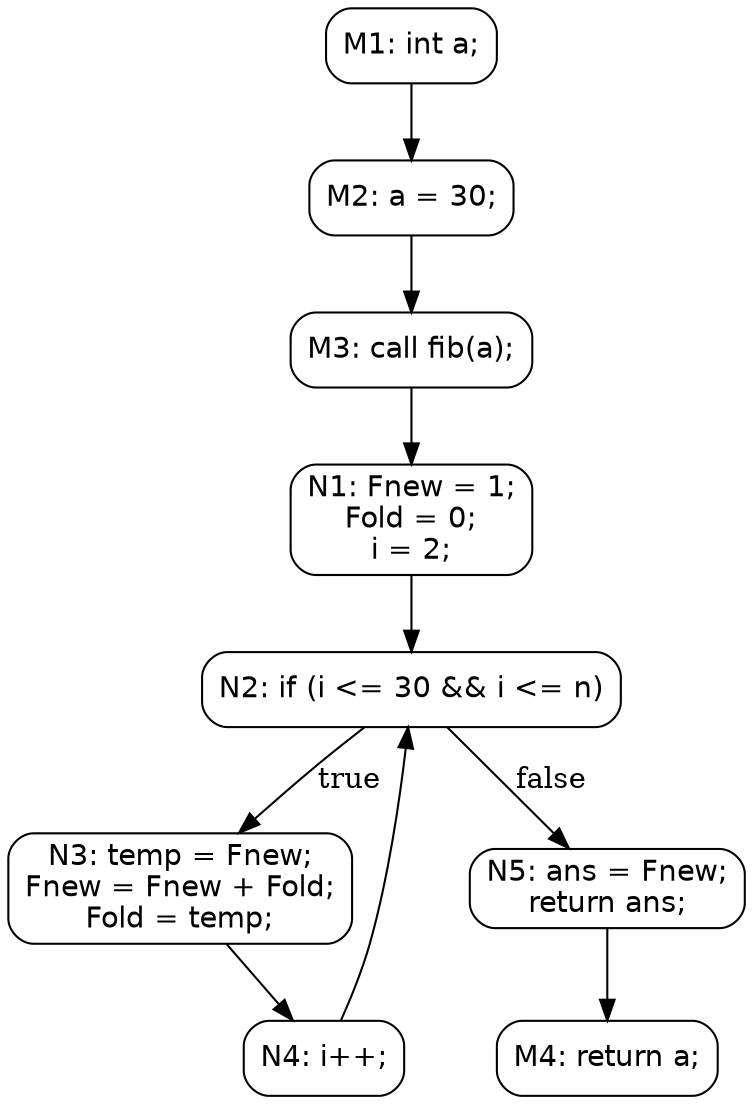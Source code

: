 digraph overall_CFG {
    node [shape=box, style=rounded, fontname="Helvetica"];
    M1 [label="M1: int a;"];
    M2 [label="M2: a = 30;"];
    M3 [label="M3: call fib(a);"];
    M4 [label="M4: return a;"];
    N1 [label="N1: Fnew = 1;\nFold = 0;\ni = 2;"];
    N2 [label="N2: if (i <= 30 && i <= n)"];
    N3 [label="N3: temp = Fnew;\nFnew = Fnew + Fold;\nFold = temp;"];
    N4 [label="N4: i++;"];
    N5 [label="N5: ans = Fnew;\nreturn ans;"];

    M1 -> M2;
    M2 -> M3;
    M3 -> N1;
    N1 -> N2;
    N2 -> N3 [label="true"];
    N2 -> N5 [label="false"];
    N3 -> N4;
    N4 -> N2;
    N5 -> M4;
}